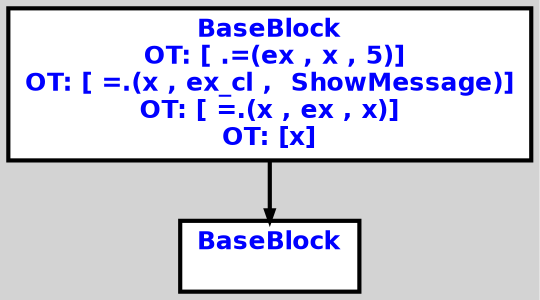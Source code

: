 digraph G {
ordering=out;
ranksep=.4;
bgcolor="lightgrey";  node [shape=box, fixedsize=false, fontsize=12, fontname="Helvetica-bold", fontcolor="blue"
width=.25, height=.25, color="black", fillcolor="white", style="filled, solid, bold"];

edge [arrowsize=.5, color="black", style="bold"]    n0000122878AA39E0 [label="BaseBlock\n OT: [ .=(ex , x , 5)]
OT: [ =.(x , ex_cl ,  ShowMessage)]
OT: [ =.(x , ex , x)]
OT: [x]
"]
    n0000122878AA3D40 [label="BaseBlock\n "]
    n0000122878AA39E0 -> n0000122878AA3D40
}
